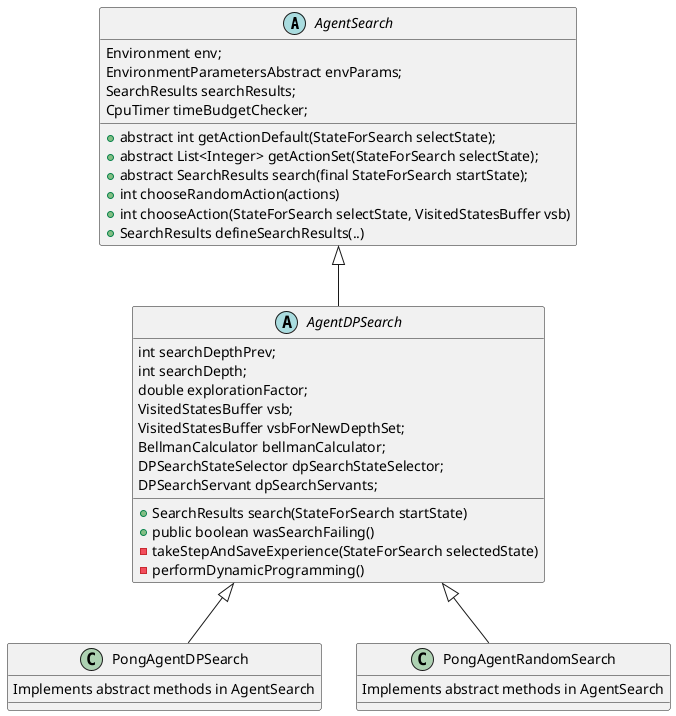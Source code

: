 @startuml
'https://plantuml.com/sequence-diagram

abstract class AgentSearch {
     Environment env;
     EnvironmentParametersAbstract envParams;
     SearchResults searchResults;
     CpuTimer timeBudgetChecker;
     + abstract int getActionDefault(StateForSearch selectState);
     + abstract List<Integer> getActionSet(StateForSearch selectState);
     + abstract SearchResults search(final StateForSearch startState);
     + int chooseRandomAction(actions)
     + int chooseAction(StateForSearch selectState, VisitedStatesBuffer vsb)
     + SearchResults defineSearchResults(..)
}

abstract class AgentDPSearch {
    int searchDepthPrev;
    int searchDepth;
    double explorationFactor;
    VisitedStatesBuffer vsb;
    VisitedStatesBuffer vsbForNewDepthSet;
    BellmanCalculator bellmanCalculator;
    DPSearchStateSelector dpSearchStateSelector;
    DPSearchServant dpSearchServants;

    +SearchResults search(StateForSearch startState)
    +public boolean wasSearchFailing()
    -takeStepAndSaveExperience(StateForSearch selectedState)
    -performDynamicProgramming()
}

class PongAgentDPSearch {
  Implements abstract methods in AgentSearch
}

class PongAgentRandomSearch {
  Implements abstract methods in AgentSearch
}

AgentSearch  <|-- AgentDPSearch
AgentDPSearch  <|-- PongAgentDPSearch
AgentDPSearch  <|-- PongAgentRandomSearch


@enduml
